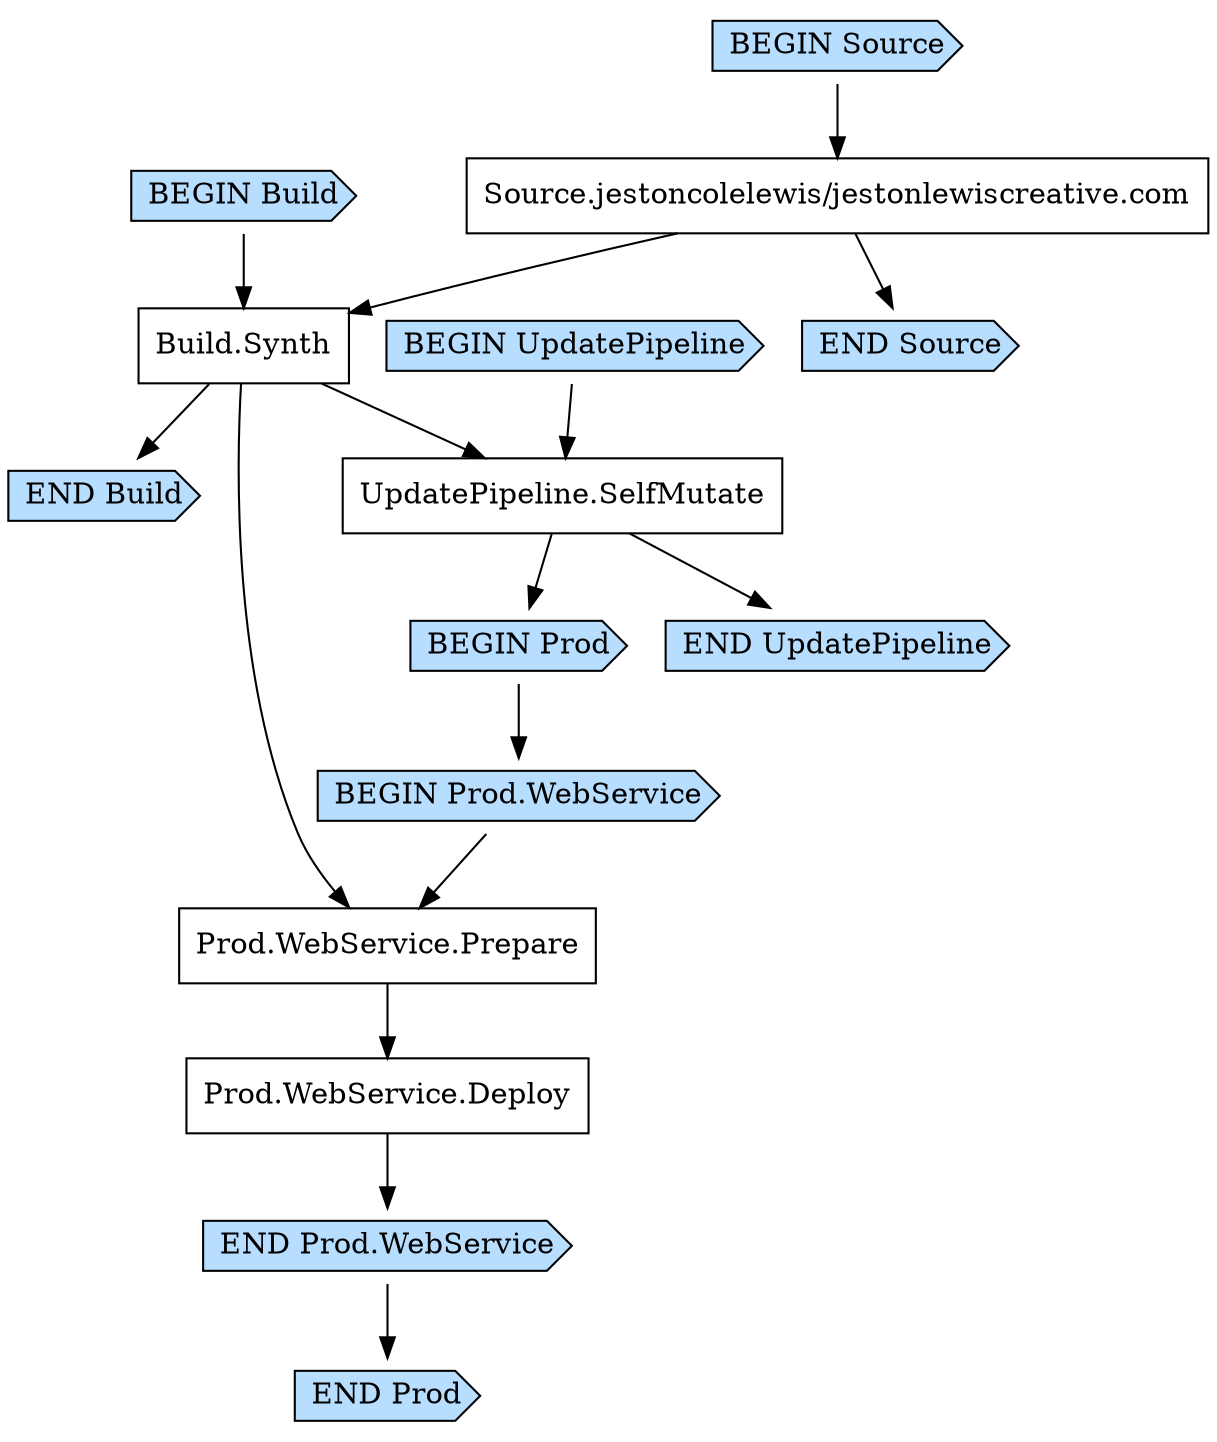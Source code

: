 digraph G {
  # Arrows represent an "unlocks" relationship (opposite of dependency). So chosen
  # because the layout looks more natural that way.
  # To represent subgraph dependencies, subgraphs are represented by BEGIN/END nodes.
  # To render: `dot -Tsvg JestonLewisCreativeFrontEndStackPipelineC2681E6E.dot > graph.svg`, open in a browser.
  node [shape="box"];
"BEGIN Build" [shape="cds", style="filled", fillcolor="#b7deff"];
"END Build" [shape="cds", style="filled", fillcolor="#b7deff"];
"Build.Synth";
"Source.jestoncolelewis/jestonlewiscreative.com" -> "Build.Synth";
"BEGIN Build" -> "Build.Synth";
"Build.Synth" -> "END Build";
"BEGIN UpdatePipeline" [shape="cds", style="filled", fillcolor="#b7deff"];
"END UpdatePipeline" [shape="cds", style="filled", fillcolor="#b7deff"];
"UpdatePipeline.SelfMutate";
"Build.Synth" -> "UpdatePipeline.SelfMutate";
"BEGIN UpdatePipeline" -> "UpdatePipeline.SelfMutate";
"UpdatePipeline.SelfMutate" -> "END UpdatePipeline";
"BEGIN Prod" [shape="cds", style="filled", fillcolor="#b7deff"];
"END Prod" [shape="cds", style="filled", fillcolor="#b7deff"];
"UpdatePipeline.SelfMutate" -> "BEGIN Prod";
"BEGIN Prod.WebService" [shape="cds", style="filled", fillcolor="#b7deff"];
"END Prod.WebService" [shape="cds", style="filled", fillcolor="#b7deff"];
"Prod.WebService.Deploy";
"Prod.WebService.Prepare" -> "Prod.WebService.Deploy";
"Prod.WebService.Prepare";
"Build.Synth" -> "Prod.WebService.Prepare";
"BEGIN Prod.WebService" -> "Prod.WebService.Prepare";
"Prod.WebService.Deploy" -> "END Prod.WebService";
"BEGIN Prod" -> "BEGIN Prod.WebService";
"END Prod.WebService" -> "END Prod";
"BEGIN Source" [shape="cds", style="filled", fillcolor="#b7deff"];
"END Source" [shape="cds", style="filled", fillcolor="#b7deff"];
"Source.jestoncolelewis/jestonlewiscreative.com";
"BEGIN Source" -> "Source.jestoncolelewis/jestonlewiscreative.com";
"Source.jestoncolelewis/jestonlewiscreative.com" -> "END Source";
}